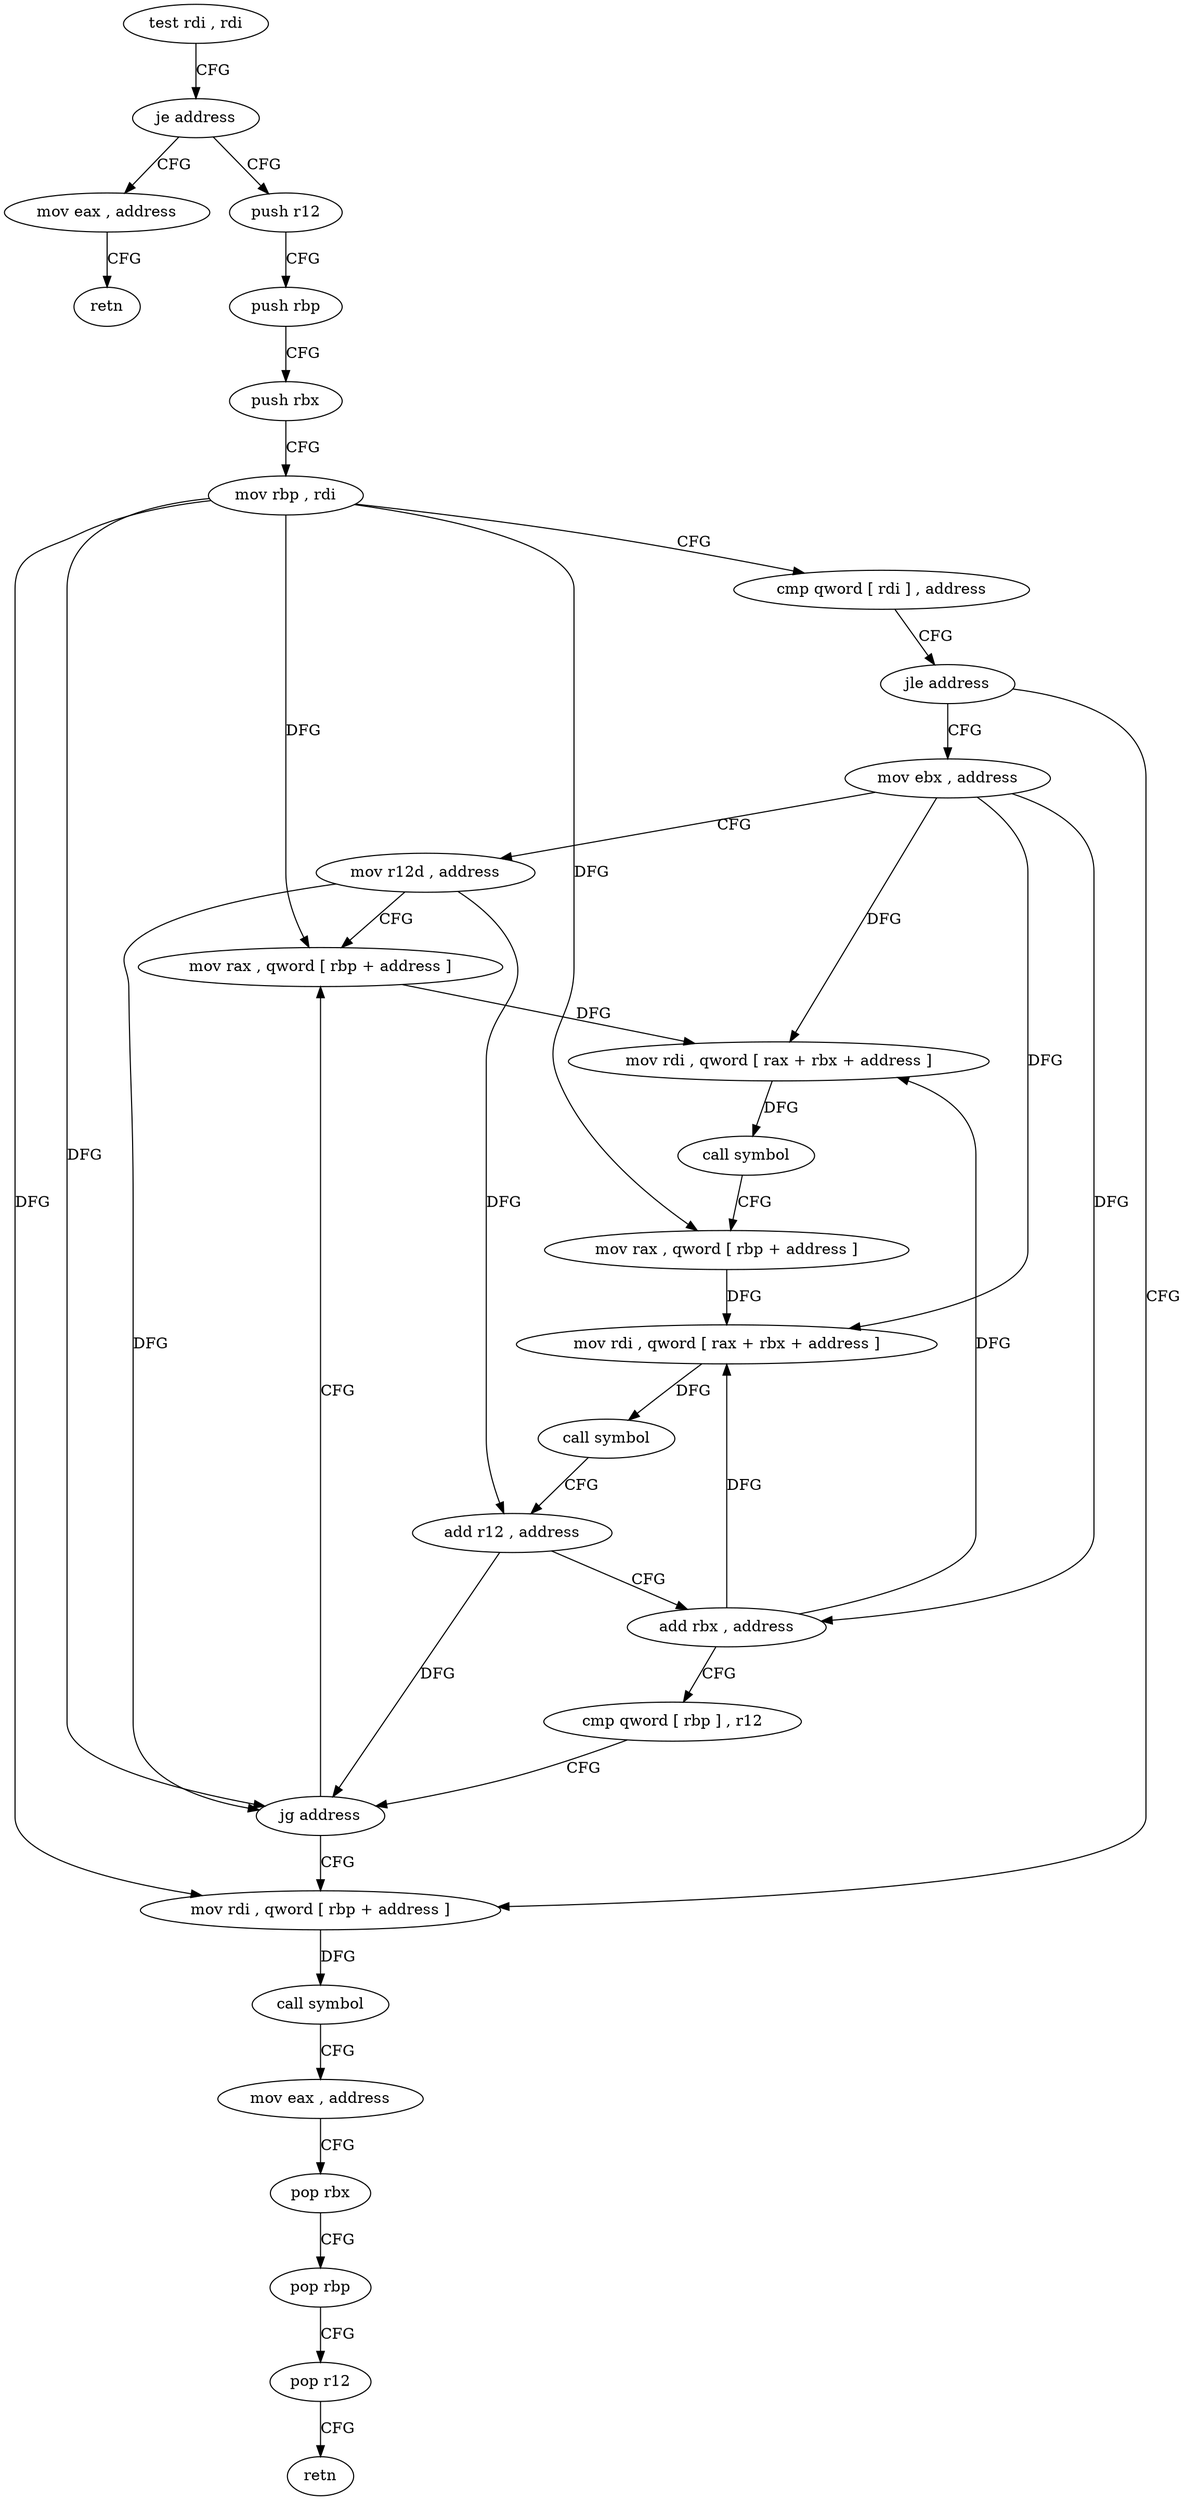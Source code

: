 digraph "func" {
"4330538" [label = "test rdi , rdi" ]
"4330541" [label = "je address" ]
"4330628" [label = "mov eax , address" ]
"4330543" [label = "push r12" ]
"4330633" [label = "retn" ]
"4330545" [label = "push rbp" ]
"4330546" [label = "push rbx" ]
"4330547" [label = "mov rbp , rdi" ]
"4330550" [label = "cmp qword [ rdi ] , address" ]
"4330554" [label = "jle address" ]
"4330609" [label = "mov rdi , qword [ rbp + address ]" ]
"4330556" [label = "mov ebx , address" ]
"4330613" [label = "call symbol" ]
"4330618" [label = "mov eax , address" ]
"4330623" [label = "pop rbx" ]
"4330624" [label = "pop rbp" ]
"4330625" [label = "pop r12" ]
"4330627" [label = "retn" ]
"4330561" [label = "mov r12d , address" ]
"4330567" [label = "mov rax , qword [ rbp + address ]" ]
"4330571" [label = "mov rdi , qword [ rax + rbx + address ]" ]
"4330576" [label = "call symbol" ]
"4330581" [label = "mov rax , qword [ rbp + address ]" ]
"4330585" [label = "mov rdi , qword [ rax + rbx + address ]" ]
"4330590" [label = "call symbol" ]
"4330595" [label = "add r12 , address" ]
"4330599" [label = "add rbx , address" ]
"4330603" [label = "cmp qword [ rbp ] , r12" ]
"4330607" [label = "jg address" ]
"4330538" -> "4330541" [ label = "CFG" ]
"4330541" -> "4330628" [ label = "CFG" ]
"4330541" -> "4330543" [ label = "CFG" ]
"4330628" -> "4330633" [ label = "CFG" ]
"4330543" -> "4330545" [ label = "CFG" ]
"4330545" -> "4330546" [ label = "CFG" ]
"4330546" -> "4330547" [ label = "CFG" ]
"4330547" -> "4330550" [ label = "CFG" ]
"4330547" -> "4330609" [ label = "DFG" ]
"4330547" -> "4330567" [ label = "DFG" ]
"4330547" -> "4330581" [ label = "DFG" ]
"4330547" -> "4330607" [ label = "DFG" ]
"4330550" -> "4330554" [ label = "CFG" ]
"4330554" -> "4330609" [ label = "CFG" ]
"4330554" -> "4330556" [ label = "CFG" ]
"4330609" -> "4330613" [ label = "DFG" ]
"4330556" -> "4330561" [ label = "CFG" ]
"4330556" -> "4330571" [ label = "DFG" ]
"4330556" -> "4330585" [ label = "DFG" ]
"4330556" -> "4330599" [ label = "DFG" ]
"4330613" -> "4330618" [ label = "CFG" ]
"4330618" -> "4330623" [ label = "CFG" ]
"4330623" -> "4330624" [ label = "CFG" ]
"4330624" -> "4330625" [ label = "CFG" ]
"4330625" -> "4330627" [ label = "CFG" ]
"4330561" -> "4330567" [ label = "CFG" ]
"4330561" -> "4330595" [ label = "DFG" ]
"4330561" -> "4330607" [ label = "DFG" ]
"4330567" -> "4330571" [ label = "DFG" ]
"4330571" -> "4330576" [ label = "DFG" ]
"4330576" -> "4330581" [ label = "CFG" ]
"4330581" -> "4330585" [ label = "DFG" ]
"4330585" -> "4330590" [ label = "DFG" ]
"4330590" -> "4330595" [ label = "CFG" ]
"4330595" -> "4330599" [ label = "CFG" ]
"4330595" -> "4330607" [ label = "DFG" ]
"4330599" -> "4330603" [ label = "CFG" ]
"4330599" -> "4330571" [ label = "DFG" ]
"4330599" -> "4330585" [ label = "DFG" ]
"4330603" -> "4330607" [ label = "CFG" ]
"4330607" -> "4330567" [ label = "CFG" ]
"4330607" -> "4330609" [ label = "CFG" ]
}
